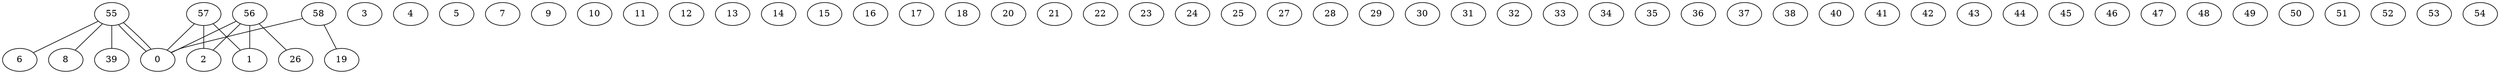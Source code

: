 graph G {
0;
1;
2;
3;
4;
5;
6;
7;
8;
9;
10;
11;
12;
13;
14;
15;
16;
17;
18;
19;
20;
21;
22;
23;
24;
25;
26;
27;
28;
29;
30;
31;
32;
33;
34;
35;
36;
37;
38;
39;
40;
41;
42;
43;
44;
45;
46;
47;
48;
49;
50;
51;
52;
53;
54;
55;
56;
57;
58;
58--19 ;
58--0 ;
57--2 ;
57--1 ;
57--0 ;
56--26 ;
56--2 ;
56--1 ;
56--0 ;
55--8 ;
55--39 ;
55--6 ;
55--0 ;
55--0 ;
}
